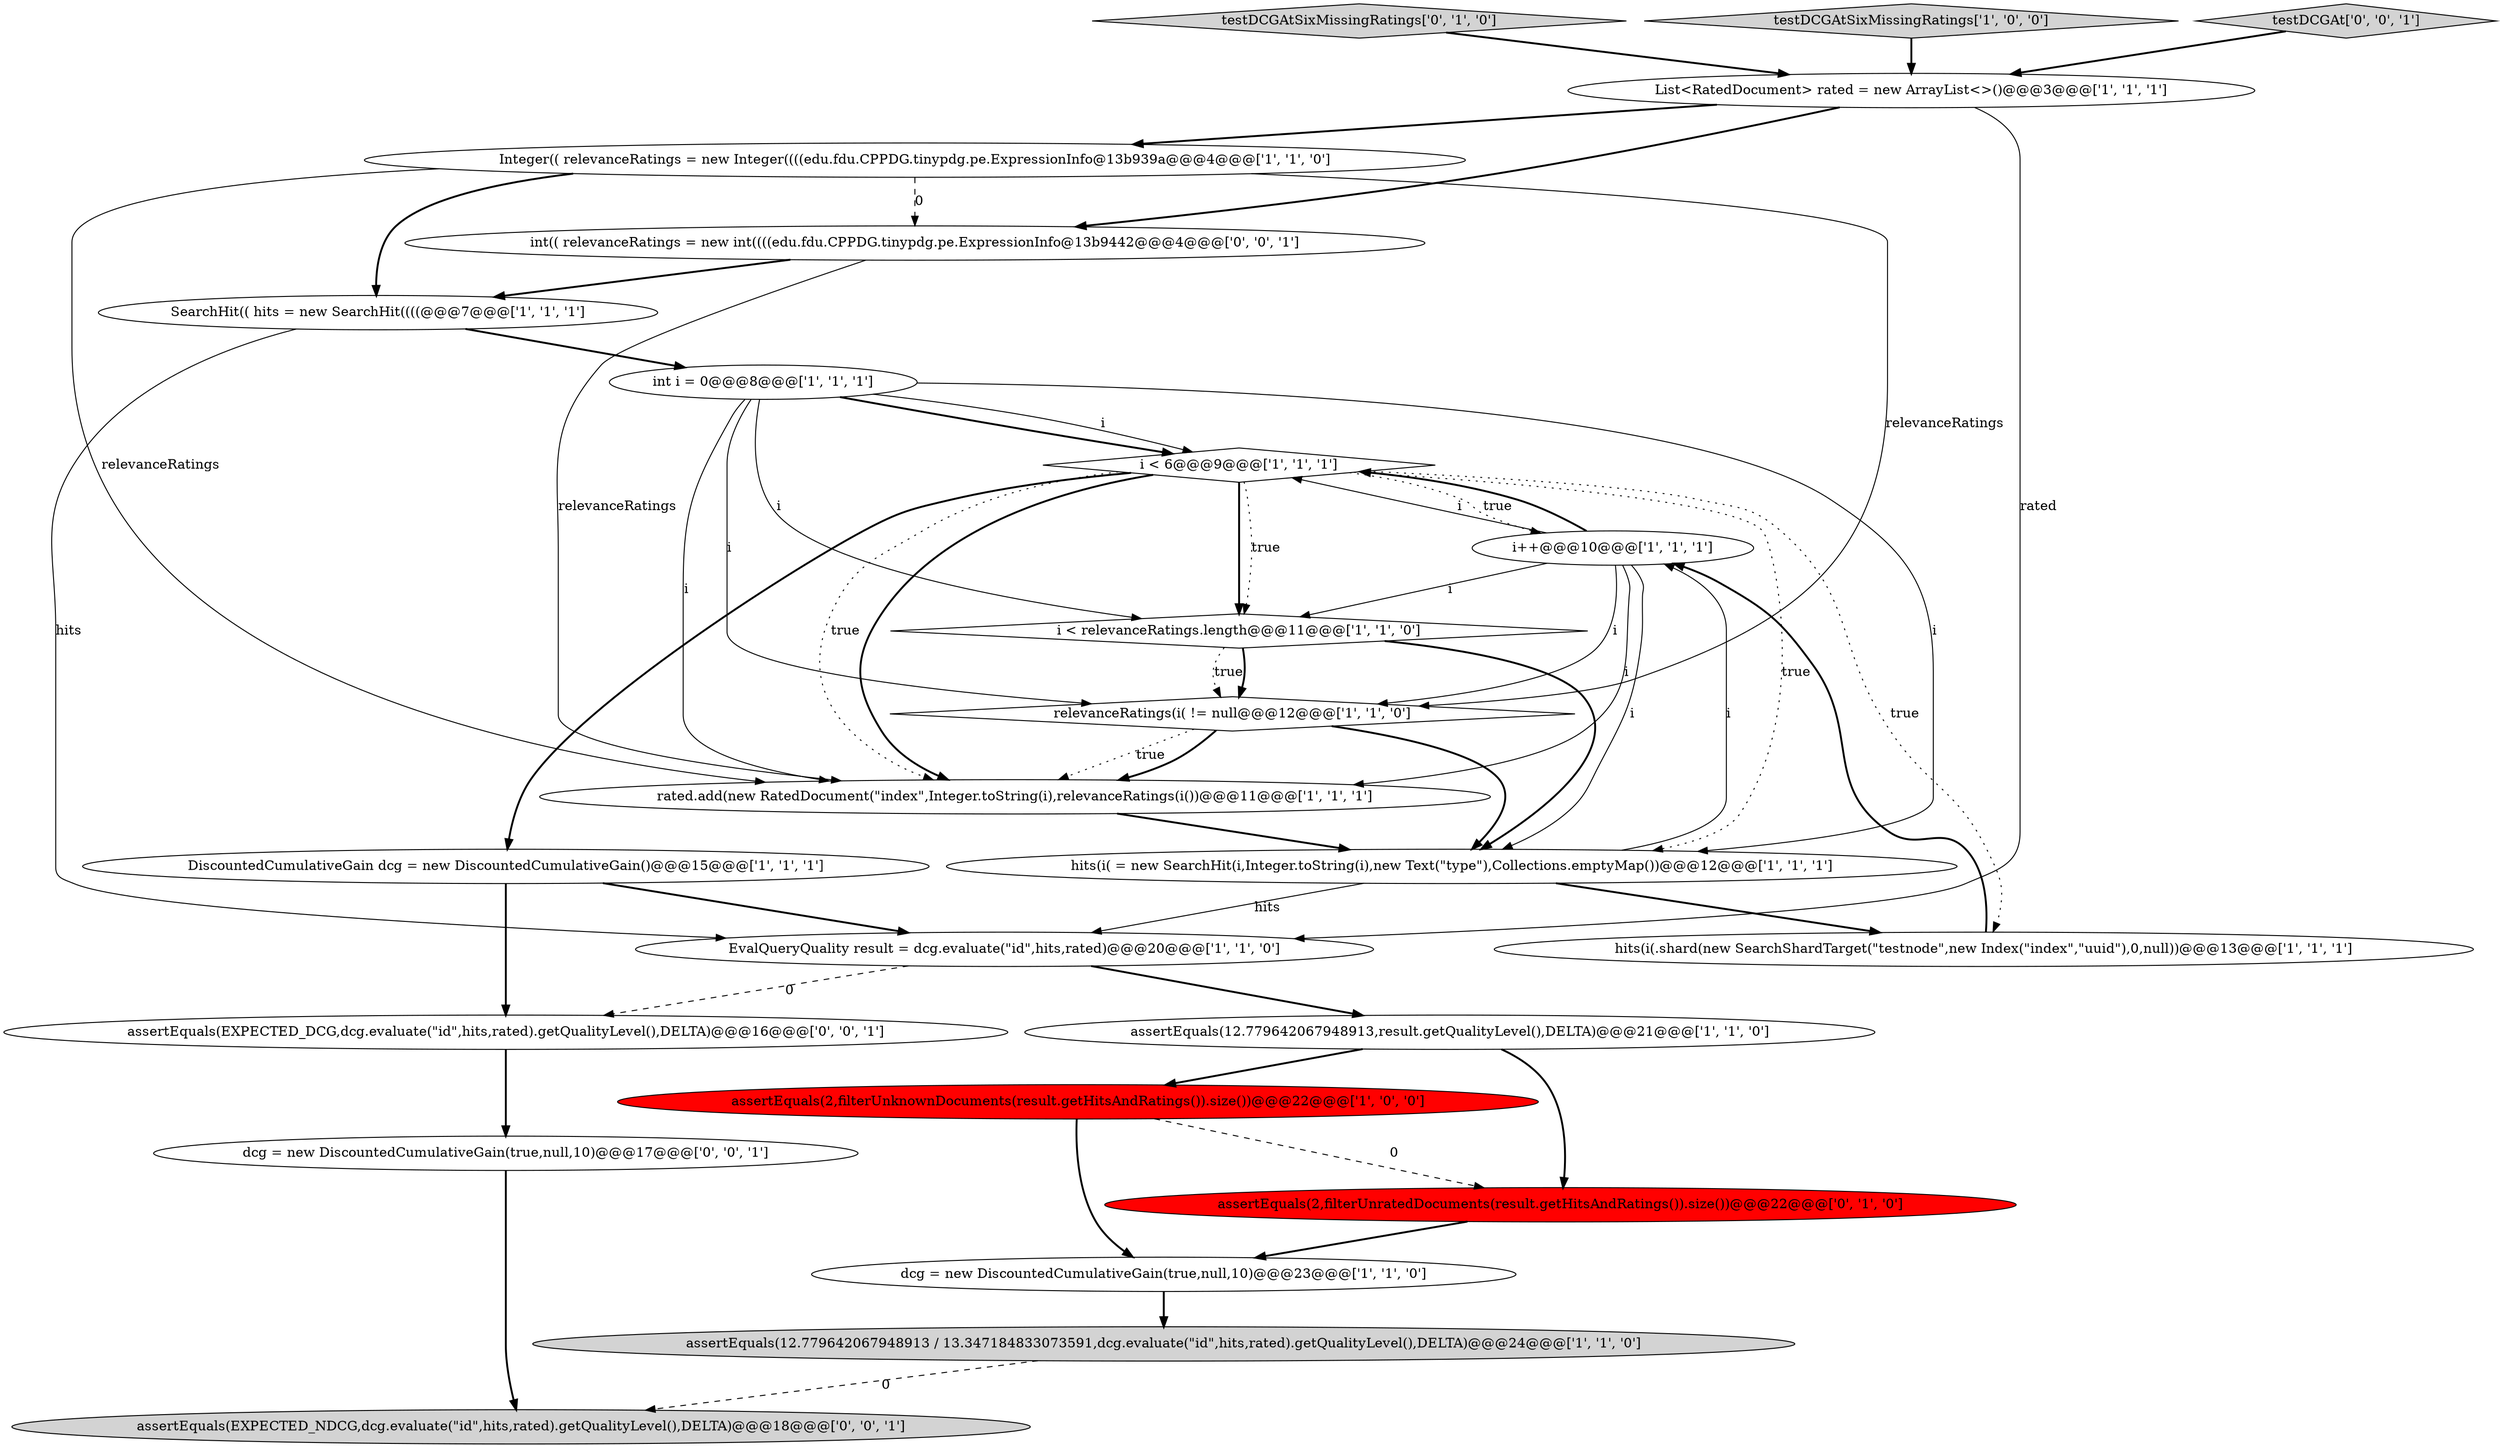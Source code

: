 digraph {
6 [style = filled, label = "Integer(( relevanceRatings = new Integer((((edu.fdu.CPPDG.tinypdg.pe.ExpressionInfo@13b939a@@@4@@@['1', '1', '0']", fillcolor = white, shape = ellipse image = "AAA0AAABBB1BBB"];
17 [style = filled, label = "assertEquals(2,filterUnknownDocuments(result.getHitsAndRatings()).size())@@@22@@@['1', '0', '0']", fillcolor = red, shape = ellipse image = "AAA1AAABBB1BBB"];
0 [style = filled, label = "i < 6@@@9@@@['1', '1', '1']", fillcolor = white, shape = diamond image = "AAA0AAABBB1BBB"];
10 [style = filled, label = "SearchHit(( hits = new SearchHit((((@@@7@@@['1', '1', '1']", fillcolor = white, shape = ellipse image = "AAA0AAABBB1BBB"];
12 [style = filled, label = "DiscountedCumulativeGain dcg = new DiscountedCumulativeGain()@@@15@@@['1', '1', '1']", fillcolor = white, shape = ellipse image = "AAA0AAABBB1BBB"];
19 [style = filled, label = "testDCGAtSixMissingRatings['0', '1', '0']", fillcolor = lightgray, shape = diamond image = "AAA0AAABBB2BBB"];
11 [style = filled, label = "i++@@@10@@@['1', '1', '1']", fillcolor = white, shape = ellipse image = "AAA0AAABBB1BBB"];
16 [style = filled, label = "i < relevanceRatings.length@@@11@@@['1', '1', '0']", fillcolor = white, shape = diamond image = "AAA0AAABBB1BBB"];
4 [style = filled, label = "relevanceRatings(i( != null@@@12@@@['1', '1', '0']", fillcolor = white, shape = diamond image = "AAA0AAABBB1BBB"];
15 [style = filled, label = "hits(i(.shard(new SearchShardTarget(\"testnode\",new Index(\"index\",\"uuid\"),0,null))@@@13@@@['1', '1', '1']", fillcolor = white, shape = ellipse image = "AAA0AAABBB1BBB"];
21 [style = filled, label = "assertEquals(EXPECTED_DCG,dcg.evaluate(\"id\",hits,rated).getQualityLevel(),DELTA)@@@16@@@['0', '0', '1']", fillcolor = white, shape = ellipse image = "AAA0AAABBB3BBB"];
2 [style = filled, label = "assertEquals(12.779642067948913 / 13.347184833073591,dcg.evaluate(\"id\",hits,rated).getQualityLevel(),DELTA)@@@24@@@['1', '1', '0']", fillcolor = lightgray, shape = ellipse image = "AAA0AAABBB1BBB"];
14 [style = filled, label = "List<RatedDocument> rated = new ArrayList<>()@@@3@@@['1', '1', '1']", fillcolor = white, shape = ellipse image = "AAA0AAABBB1BBB"];
5 [style = filled, label = "dcg = new DiscountedCumulativeGain(true,null,10)@@@23@@@['1', '1', '0']", fillcolor = white, shape = ellipse image = "AAA0AAABBB1BBB"];
9 [style = filled, label = "int i = 0@@@8@@@['1', '1', '1']", fillcolor = white, shape = ellipse image = "AAA0AAABBB1BBB"];
18 [style = filled, label = "assertEquals(2,filterUnratedDocuments(result.getHitsAndRatings()).size())@@@22@@@['0', '1', '0']", fillcolor = red, shape = ellipse image = "AAA1AAABBB2BBB"];
13 [style = filled, label = "testDCGAtSixMissingRatings['1', '0', '0']", fillcolor = lightgray, shape = diamond image = "AAA0AAABBB1BBB"];
24 [style = filled, label = "assertEquals(EXPECTED_NDCG,dcg.evaluate(\"id\",hits,rated).getQualityLevel(),DELTA)@@@18@@@['0', '0', '1']", fillcolor = lightgray, shape = ellipse image = "AAA0AAABBB3BBB"];
7 [style = filled, label = "hits(i( = new SearchHit(i,Integer.toString(i),new Text(\"type\"),Collections.emptyMap())@@@12@@@['1', '1', '1']", fillcolor = white, shape = ellipse image = "AAA0AAABBB1BBB"];
3 [style = filled, label = "assertEquals(12.779642067948913,result.getQualityLevel(),DELTA)@@@21@@@['1', '1', '0']", fillcolor = white, shape = ellipse image = "AAA0AAABBB1BBB"];
1 [style = filled, label = "rated.add(new RatedDocument(\"index\",Integer.toString(i),relevanceRatings(i())@@@11@@@['1', '1', '1']", fillcolor = white, shape = ellipse image = "AAA0AAABBB1BBB"];
20 [style = filled, label = "int(( relevanceRatings = new int((((edu.fdu.CPPDG.tinypdg.pe.ExpressionInfo@13b9442@@@4@@@['0', '0', '1']", fillcolor = white, shape = ellipse image = "AAA0AAABBB3BBB"];
22 [style = filled, label = "testDCGAt['0', '0', '1']", fillcolor = lightgray, shape = diamond image = "AAA0AAABBB3BBB"];
8 [style = filled, label = "EvalQueryQuality result = dcg.evaluate(\"id\",hits,rated)@@@20@@@['1', '1', '0']", fillcolor = white, shape = ellipse image = "AAA0AAABBB1BBB"];
23 [style = filled, label = "dcg = new DiscountedCumulativeGain(true,null,10)@@@17@@@['0', '0', '1']", fillcolor = white, shape = ellipse image = "AAA0AAABBB3BBB"];
9->0 [style = solid, label="i"];
6->1 [style = solid, label="relevanceRatings"];
0->16 [style = bold, label=""];
17->5 [style = bold, label=""];
7->8 [style = solid, label="hits"];
6->4 [style = solid, label="relevanceRatings"];
9->0 [style = bold, label=""];
14->8 [style = solid, label="rated"];
11->4 [style = solid, label="i"];
4->1 [style = dotted, label="true"];
6->20 [style = dashed, label="0"];
12->21 [style = bold, label=""];
0->15 [style = dotted, label="true"];
0->12 [style = bold, label=""];
8->3 [style = bold, label=""];
11->1 [style = solid, label="i"];
16->7 [style = bold, label=""];
11->7 [style = solid, label="i"];
20->1 [style = solid, label="relevanceRatings"];
9->16 [style = solid, label="i"];
8->21 [style = dashed, label="0"];
9->1 [style = solid, label="i"];
16->4 [style = dotted, label="true"];
10->8 [style = solid, label="hits"];
1->7 [style = bold, label=""];
11->16 [style = solid, label="i"];
4->7 [style = bold, label=""];
20->10 [style = bold, label=""];
3->18 [style = bold, label=""];
5->2 [style = bold, label=""];
23->24 [style = bold, label=""];
11->0 [style = bold, label=""];
19->14 [style = bold, label=""];
15->11 [style = bold, label=""];
12->8 [style = bold, label=""];
0->1 [style = bold, label=""];
18->5 [style = bold, label=""];
6->10 [style = bold, label=""];
7->15 [style = bold, label=""];
3->17 [style = bold, label=""];
10->9 [style = bold, label=""];
4->1 [style = bold, label=""];
0->16 [style = dotted, label="true"];
9->7 [style = solid, label="i"];
0->7 [style = dotted, label="true"];
2->24 [style = dashed, label="0"];
16->4 [style = bold, label=""];
22->14 [style = bold, label=""];
9->4 [style = solid, label="i"];
11->0 [style = solid, label="i"];
0->11 [style = dotted, label="true"];
17->18 [style = dashed, label="0"];
13->14 [style = bold, label=""];
14->6 [style = bold, label=""];
7->11 [style = solid, label="i"];
14->20 [style = bold, label=""];
0->1 [style = dotted, label="true"];
21->23 [style = bold, label=""];
}
